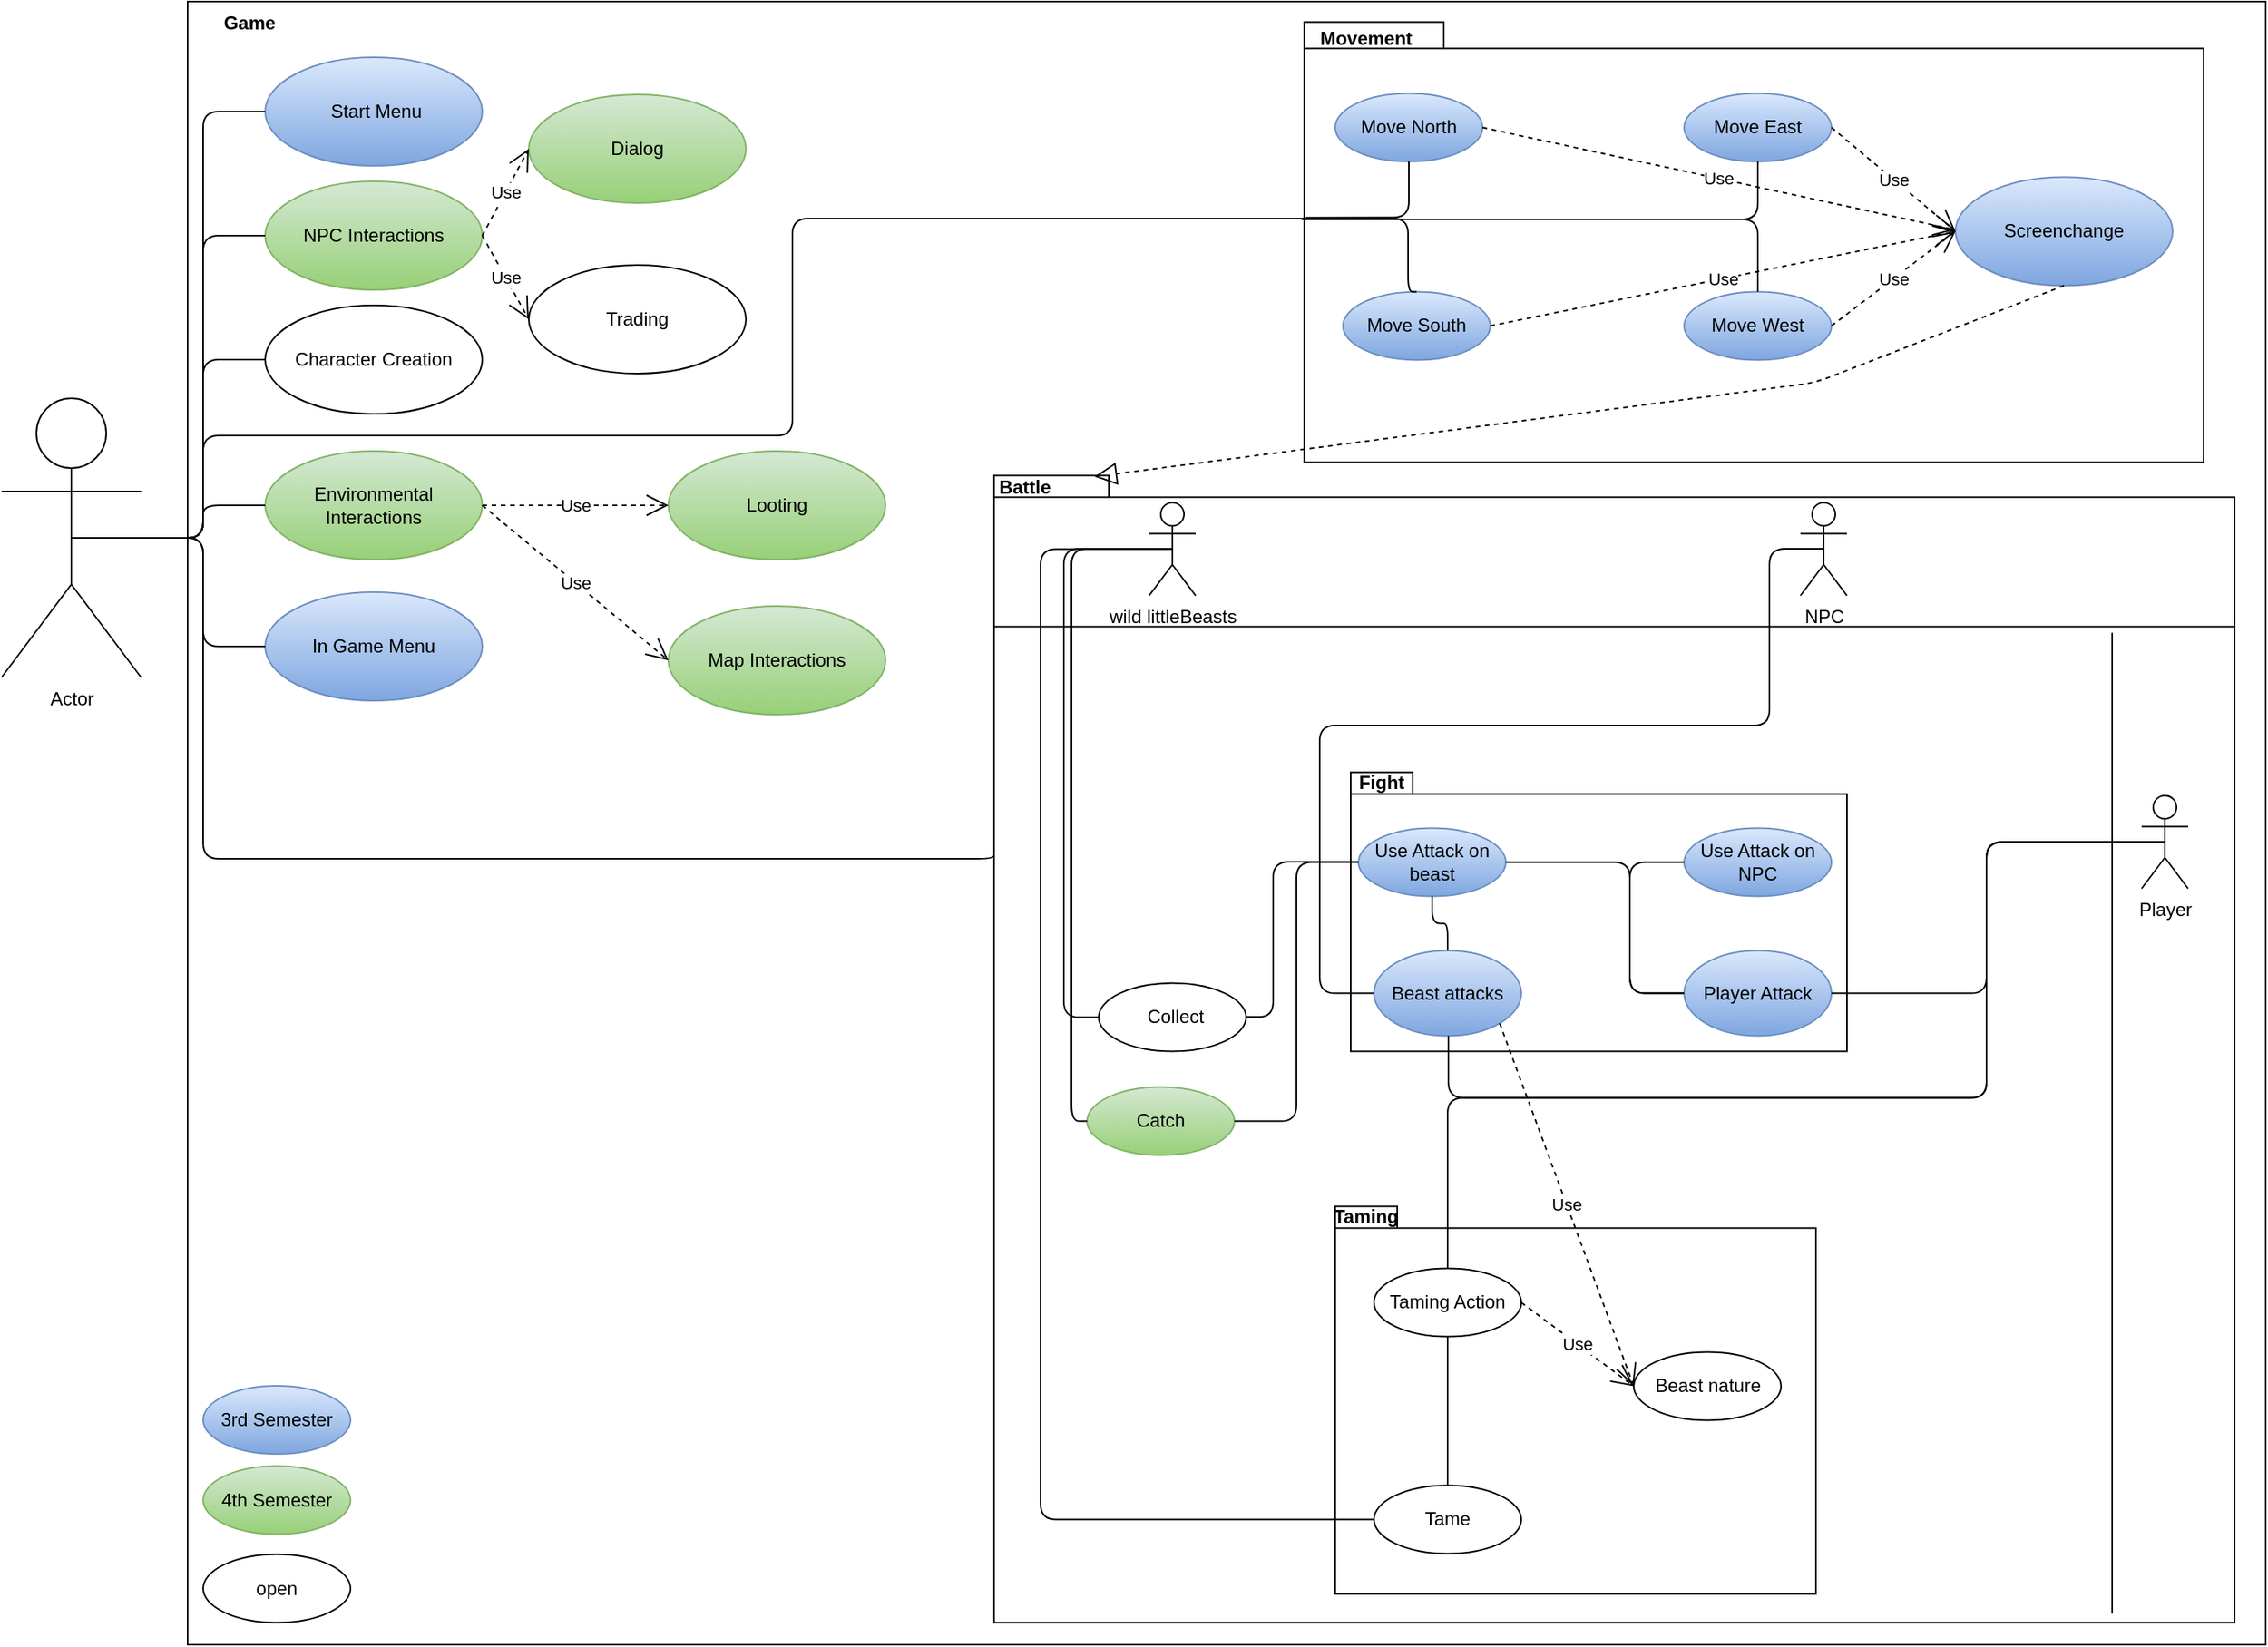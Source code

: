 <mxfile version="14.7.7" type="device"><diagram name="Page-1" id="e7e014a7-5840-1c2e-5031-d8a46d1fe8dd"><mxGraphModel dx="1422" dy="762" grid="1" gridSize="10" guides="1" tooltips="1" connect="1" arrows="1" fold="1" page="1" pageScale="1" pageWidth="1169" pageHeight="826" background="#ffffff" math="0" shadow="0"><root><mxCell id="0"/><mxCell id="1" parent="0"/><mxCell id="sRtUOLRBgrClI-MuPztA-41" value="Actor" style="shape=umlActor;verticalLabelPosition=bottom;verticalAlign=top;html=1;outlineConnect=0;" parent="1" vertex="1"><mxGeometry x="10" y="266" width="90" height="180" as="geometry"/></mxCell><mxCell id="sRtUOLRBgrClI-MuPztA-45" value="" style="html=1;" parent="1" vertex="1"><mxGeometry x="130" y="10" width="1340" height="1060" as="geometry"/></mxCell><mxCell id="sRtUOLRBgrClI-MuPztA-47" value="Game" style="text;align=center;fontStyle=1;verticalAlign=middle;spacingLeft=3;spacingRight=3;strokeColor=none;rotatable=0;points=[[0,0.5],[1,0.5]];portConstraint=eastwest;" parent="1" vertex="1"><mxGeometry x="130" y="10" width="80" height="26" as="geometry"/></mxCell><mxCell id="sRtUOLRBgrClI-MuPztA-51" value="&lt;div&gt;&amp;nbsp;Start Menu&lt;/div&gt;" style="ellipse;whiteSpace=wrap;html=1;fillColor=#dae8fc;strokeColor=#6c8ebf;gradientColor=#7ea6e0;" parent="1" vertex="1"><mxGeometry x="180" y="46" width="140" height="70" as="geometry"/></mxCell><mxCell id="sRtUOLRBgrClI-MuPztA-56" value="" style="endArrow=none;html=1;edgeStyle=orthogonalEdgeStyle;entryX=0;entryY=0.5;entryDx=0;entryDy=0;" parent="1" source="sRtUOLRBgrClI-MuPztA-41" target="sRtUOLRBgrClI-MuPztA-51" edge="1"><mxGeometry relative="1" as="geometry"><mxPoint x="-70" y="556" as="sourcePoint"/><mxPoint x="90" y="556" as="targetPoint"/></mxGeometry></mxCell><mxCell id="sRtUOLRBgrClI-MuPztA-64" value="NPC Interactions" style="ellipse;whiteSpace=wrap;html=1;fillColor=#d5e8d4;strokeColor=#82b366;gradientColor=#97d077;" parent="1" vertex="1"><mxGeometry x="180" y="126" width="140" height="70" as="geometry"/></mxCell><mxCell id="sRtUOLRBgrClI-MuPztA-65" value="" style="endArrow=none;html=1;edgeStyle=orthogonalEdgeStyle;exitX=0.5;exitY=0.5;exitDx=0;exitDy=0;exitPerimeter=0;entryX=0;entryY=0.5;entryDx=0;entryDy=0;" parent="1" source="sRtUOLRBgrClI-MuPztA-41" target="sRtUOLRBgrClI-MuPztA-64" edge="1"><mxGeometry relative="1" as="geometry"><mxPoint x="320" y="346" as="sourcePoint"/><mxPoint x="480" y="346" as="targetPoint"/><Array as="points"><mxPoint x="140" y="356"/><mxPoint x="140" y="161"/></Array></mxGeometry></mxCell><mxCell id="sRtUOLRBgrClI-MuPztA-69" value="Dialog" style="ellipse;whiteSpace=wrap;html=1;fillColor=#d5e8d4;strokeColor=#82b366;gradientColor=#97D077;" parent="1" vertex="1"><mxGeometry x="350" y="70" width="140" height="70" as="geometry"/></mxCell><mxCell id="sRtUOLRBgrClI-MuPztA-70" value="Trading" style="ellipse;whiteSpace=wrap;html=1;" parent="1" vertex="1"><mxGeometry x="350" y="180" width="140" height="70" as="geometry"/></mxCell><mxCell id="sRtUOLRBgrClI-MuPztA-71" value="Use" style="endArrow=open;endSize=12;dashed=1;html=1;exitX=1;exitY=0.5;exitDx=0;exitDy=0;entryX=0;entryY=0.5;entryDx=0;entryDy=0;" parent="1" source="sRtUOLRBgrClI-MuPztA-64" target="sRtUOLRBgrClI-MuPztA-69" edge="1"><mxGeometry width="160" relative="1" as="geometry"><mxPoint x="320" y="346" as="sourcePoint"/><mxPoint x="480" y="346" as="targetPoint"/></mxGeometry></mxCell><mxCell id="sRtUOLRBgrClI-MuPztA-72" value="Use" style="endArrow=open;endSize=12;dashed=1;html=1;exitX=1;exitY=0.5;exitDx=0;exitDy=0;entryX=0;entryY=0.5;entryDx=0;entryDy=0;" parent="1" source="sRtUOLRBgrClI-MuPztA-64" target="sRtUOLRBgrClI-MuPztA-70" edge="1"><mxGeometry width="160" relative="1" as="geometry"><mxPoint x="450" y="376" as="sourcePoint"/><mxPoint x="610" y="376" as="targetPoint"/></mxGeometry></mxCell><mxCell id="oWxDJWbDWD7QERlQmMKp-1" value="Character Creation" style="ellipse;whiteSpace=wrap;html=1;strokeColor=#000000;" parent="1" vertex="1"><mxGeometry x="180" y="206" width="140" height="70" as="geometry"/></mxCell><mxCell id="oWxDJWbDWD7QERlQmMKp-2" value="" style="endArrow=none;html=1;edgeStyle=orthogonalEdgeStyle;exitX=0.5;exitY=0.5;exitDx=0;exitDy=0;exitPerimeter=0;entryX=0;entryY=0.5;entryDx=0;entryDy=0;" parent="1" source="sRtUOLRBgrClI-MuPztA-41" target="oWxDJWbDWD7QERlQmMKp-1" edge="1"><mxGeometry relative="1" as="geometry"><mxPoint x="270" y="376" as="sourcePoint"/><mxPoint x="430" y="376" as="targetPoint"/></mxGeometry></mxCell><mxCell id="oWxDJWbDWD7QERlQmMKp-5" value="Environmental Interactions" style="ellipse;whiteSpace=wrap;html=1;strokeColor=#82b366;fillColor=#d5e8d4;gradientColor=#97D077;" parent="1" vertex="1"><mxGeometry x="180" y="300" width="140" height="70" as="geometry"/></mxCell><mxCell id="oWxDJWbDWD7QERlQmMKp-6" value="" style="endArrow=none;html=1;edgeStyle=orthogonalEdgeStyle;exitX=0.5;exitY=0.5;exitDx=0;exitDy=0;exitPerimeter=0;entryX=0;entryY=0.5;entryDx=0;entryDy=0;" parent="1" source="sRtUOLRBgrClI-MuPztA-41" target="oWxDJWbDWD7QERlQmMKp-5" edge="1"><mxGeometry relative="1" as="geometry"><mxPoint x="270" y="376" as="sourcePoint"/><mxPoint x="430" y="376" as="targetPoint"/><Array as="points"><mxPoint x="140" y="356"/><mxPoint x="140" y="335"/></Array></mxGeometry></mxCell><mxCell id="PRcwsvbXWFzfLVm4nMtb-1" value="" style="shape=folder;fontStyle=1;spacingTop=10;tabWidth=40;tabHeight=14;tabPosition=left;html=1;" parent="1" vertex="1"><mxGeometry x="650" y="315.75" width="800" height="740" as="geometry"/></mxCell><mxCell id="PRcwsvbXWFzfLVm4nMtb-2" value="Battle" style="text;align=center;fontStyle=1;verticalAlign=middle;spacingLeft=3;spacingRight=3;strokeColor=none;rotatable=0;points=[[0,0.5],[1,0.5]];portConstraint=eastwest;" parent="1" vertex="1"><mxGeometry x="630" y="309.25" width="80" height="26" as="geometry"/></mxCell><mxCell id="PRcwsvbXWFzfLVm4nMtb-3" value="" style="line;strokeWidth=1;fillColor=none;align=left;verticalAlign=middle;spacingTop=-1;spacingLeft=3;spacingRight=3;rotatable=0;labelPosition=right;points=[];portConstraint=eastwest;" parent="1" vertex="1"><mxGeometry x="650" y="409.25" width="800" height="8" as="geometry"/></mxCell><mxCell id="PRcwsvbXWFzfLVm4nMtb-4" value="" style="line;strokeWidth=1;fillColor=none;align=left;verticalAlign=middle;spacingTop=-1;spacingLeft=3;spacingRight=3;rotatable=0;labelPosition=right;points=[];portConstraint=eastwest;direction=south;" parent="1" vertex="1"><mxGeometry x="1370" y="417.25" width="2" height="632.75" as="geometry"/></mxCell><mxCell id="PRcwsvbXWFzfLVm4nMtb-6" value="Player" style="shape=umlActor;verticalLabelPosition=bottom;verticalAlign=top;html=1;" parent="1" vertex="1"><mxGeometry x="1390" y="522.25" width="30" height="60" as="geometry"/></mxCell><mxCell id="PRcwsvbXWFzfLVm4nMtb-12" value="&lt;div&gt;NPC&lt;/div&gt;" style="shape=umlActor;verticalLabelPosition=bottom;verticalAlign=top;html=1;" parent="1" vertex="1"><mxGeometry x="1170" y="333.25" width="30" height="60" as="geometry"/></mxCell><mxCell id="PRcwsvbXWFzfLVm4nMtb-13" value="wild littleBeasts" style="shape=umlActor;verticalLabelPosition=bottom;verticalAlign=top;html=1;" parent="1" vertex="1"><mxGeometry x="750" y="333.25" width="30" height="60" as="geometry"/></mxCell><mxCell id="PRcwsvbXWFzfLVm4nMtb-19" value="" style="shape=folder;fontStyle=1;spacingTop=10;tabWidth=40;tabHeight=14;tabPosition=left;html=1;" parent="1" vertex="1"><mxGeometry x="880" y="507.25" width="320" height="180" as="geometry"/></mxCell><mxCell id="PRcwsvbXWFzfLVm4nMtb-20" value="Fight" style="text;align=center;fontStyle=1;verticalAlign=middle;spacingLeft=3;spacingRight=3;strokeColor=none;rotatable=0;points=[[0,0.5],[1,0.5]];portConstraint=eastwest;" parent="1" vertex="1"><mxGeometry x="860" y="500" width="80" height="26" as="geometry"/></mxCell><mxCell id="PRcwsvbXWFzfLVm4nMtb-21" value="Use Attack on beast" style="ellipse;whiteSpace=wrap;html=1;fillColor=#dae8fc;strokeColor=#6c8ebf;gradientColor=#7ea6e0;" parent="1" vertex="1"><mxGeometry x="885" y="543.25" width="95" height="44" as="geometry"/></mxCell><mxCell id="PRcwsvbXWFzfLVm4nMtb-22" value="Use Attack on NPC" style="ellipse;whiteSpace=wrap;html=1;fillColor=#dae8fc;strokeColor=#6c8ebf;gradientColor=#7ea6e0;" parent="1" vertex="1"><mxGeometry x="1095" y="543.25" width="95" height="44" as="geometry"/></mxCell><mxCell id="PRcwsvbXWFzfLVm4nMtb-23" value="Beast attacks" style="ellipse;whiteSpace=wrap;html=1;fillColor=#dae8fc;strokeColor=#6c8ebf;gradientColor=#7ea6e0;" parent="1" vertex="1"><mxGeometry x="895" y="622.25" width="95" height="55" as="geometry"/></mxCell><mxCell id="PRcwsvbXWFzfLVm4nMtb-24" value="Player Attack" style="ellipse;whiteSpace=wrap;html=1;fillColor=#dae8fc;strokeColor=#6c8ebf;gradientColor=#7ea6e0;" parent="1" vertex="1"><mxGeometry x="1095" y="622.25" width="95" height="55" as="geometry"/></mxCell><mxCell id="PRcwsvbXWFzfLVm4nMtb-28" value="Catch" style="ellipse;whiteSpace=wrap;html=1;fillColor=#d5e8d4;strokeColor=#82b366;gradientColor=#97d077;" parent="1" vertex="1"><mxGeometry x="710" y="710.25" width="95" height="44" as="geometry"/></mxCell><mxCell id="PRcwsvbXWFzfLVm4nMtb-29" value="" style="endArrow=none;html=1;edgeStyle=orthogonalEdgeStyle;entryX=1;entryY=0.5;entryDx=0;entryDy=0;exitX=0.5;exitY=0.5;exitDx=0;exitDy=0;exitPerimeter=0;" parent="1" source="PRcwsvbXWFzfLVm4nMtb-6" target="PRcwsvbXWFzfLVm4nMtb-24" edge="1"><mxGeometry relative="1" as="geometry"><mxPoint x="1010" y="547.25" as="sourcePoint"/><mxPoint x="1170" y="547.25" as="targetPoint"/></mxGeometry></mxCell><mxCell id="PRcwsvbXWFzfLVm4nMtb-32" value="" style="endArrow=none;html=1;edgeStyle=orthogonalEdgeStyle;entryX=0.5;entryY=0.5;entryDx=0;entryDy=0;entryPerimeter=0;" parent="1" target="PRcwsvbXWFzfLVm4nMtb-6" edge="1"><mxGeometry relative="1" as="geometry"><mxPoint x="943" y="677.25" as="sourcePoint"/><mxPoint x="1170" y="547.25" as="targetPoint"/><Array as="points"><mxPoint x="943" y="717.25"/><mxPoint x="1290" y="717.25"/><mxPoint x="1290" y="552.25"/></Array></mxGeometry></mxCell><mxCell id="PRcwsvbXWFzfLVm4nMtb-35" value="" style="endArrow=none;html=1;edgeStyle=orthogonalEdgeStyle;exitX=0.5;exitY=1;exitDx=0;exitDy=0;entryX=0.5;entryY=0;entryDx=0;entryDy=0;" parent="1" source="PRcwsvbXWFzfLVm4nMtb-21" target="PRcwsvbXWFzfLVm4nMtb-23" edge="1"><mxGeometry relative="1" as="geometry"><mxPoint x="1010" y="547.25" as="sourcePoint"/><mxPoint x="1170" y="547.25" as="targetPoint"/></mxGeometry></mxCell><mxCell id="PRcwsvbXWFzfLVm4nMtb-38" value="" style="endArrow=none;html=1;edgeStyle=orthogonalEdgeStyle;exitX=0;exitY=0.5;exitDx=0;exitDy=0;entryX=1;entryY=0.5;entryDx=0;entryDy=0;" parent="1" source="PRcwsvbXWFzfLVm4nMtb-24" target="PRcwsvbXWFzfLVm4nMtb-21" edge="1"><mxGeometry relative="1" as="geometry"><mxPoint x="1010" y="547.25" as="sourcePoint"/><mxPoint x="1170" y="547.25" as="targetPoint"/><Array as="points"><mxPoint x="1060" y="649.25"/><mxPoint x="1060" y="565.25"/></Array></mxGeometry></mxCell><mxCell id="PRcwsvbXWFzfLVm4nMtb-41" value="" style="endArrow=none;html=1;edgeStyle=orthogonalEdgeStyle;exitX=0;exitY=0.5;exitDx=0;exitDy=0;" parent="1" source="PRcwsvbXWFzfLVm4nMtb-23" edge="1"><mxGeometry relative="1" as="geometry"><mxPoint x="1010" y="547.25" as="sourcePoint"/><mxPoint x="1185" y="363" as="targetPoint"/><Array as="points"><mxPoint x="860" y="650"/><mxPoint x="860" y="477"/><mxPoint x="1150" y="477"/><mxPoint x="1150" y="363"/></Array></mxGeometry></mxCell><mxCell id="PRcwsvbXWFzfLVm4nMtb-47" value="" style="endArrow=none;html=1;edgeStyle=orthogonalEdgeStyle;exitX=0;exitY=0.5;exitDx=0;exitDy=0;entryX=0.5;entryY=0.5;entryDx=0;entryDy=0;entryPerimeter=0;" parent="1" source="PRcwsvbXWFzfLVm4nMtb-28" target="PRcwsvbXWFzfLVm4nMtb-13" edge="1"><mxGeometry relative="1" as="geometry"><mxPoint x="747.5" y="695.25" as="sourcePoint"/><mxPoint x="1170" y="547.25" as="targetPoint"/><Array as="points"><mxPoint x="700" y="732"/><mxPoint x="700" y="363"/><mxPoint x="765" y="363"/></Array></mxGeometry></mxCell><mxCell id="PRcwsvbXWFzfLVm4nMtb-50" value="" style="endArrow=none;html=1;edgeStyle=orthogonalEdgeStyle;exitX=0;exitY=0.5;exitDx=0;exitDy=0;entryX=1;entryY=0.5;entryDx=0;entryDy=0;" parent="1" source="PRcwsvbXWFzfLVm4nMtb-21" target="PRcwsvbXWFzfLVm4nMtb-28" edge="1"><mxGeometry relative="1" as="geometry"><mxPoint x="900" y="647.25" as="sourcePoint"/><mxPoint x="795" y="717.25" as="targetPoint"/></mxGeometry></mxCell><mxCell id="PRcwsvbXWFzfLVm4nMtb-57" value="" style="shape=folder;fontStyle=1;spacingTop=10;tabWidth=40;tabHeight=14;tabPosition=left;html=1;" parent="1" vertex="1"><mxGeometry x="870" y="787.25" width="310" height="250" as="geometry"/></mxCell><mxCell id="PRcwsvbXWFzfLVm4nMtb-58" value="Taming" style="text;align=center;fontStyle=1;verticalAlign=middle;spacingLeft=3;spacingRight=3;strokeColor=none;rotatable=0;points=[[0,0.5],[1,0.5]];portConstraint=eastwest;" parent="1" vertex="1"><mxGeometry x="850" y="780" width="80" height="26" as="geometry"/></mxCell><mxCell id="PRcwsvbXWFzfLVm4nMtb-59" value="Taming Action" style="ellipse;whiteSpace=wrap;html=1;" parent="1" vertex="1"><mxGeometry x="895" y="827.25" width="95" height="44" as="geometry"/></mxCell><mxCell id="PRcwsvbXWFzfLVm4nMtb-60" value="Tame" style="ellipse;whiteSpace=wrap;html=1;" parent="1" vertex="1"><mxGeometry x="895" y="967.25" width="95" height="44" as="geometry"/></mxCell><mxCell id="PRcwsvbXWFzfLVm4nMtb-63" value="Beast nature" style="ellipse;whiteSpace=wrap;html=1;" parent="1" vertex="1"><mxGeometry x="1062.5" y="881.25" width="95" height="44" as="geometry"/></mxCell><mxCell id="PRcwsvbXWFzfLVm4nMtb-64" value="" style="endArrow=none;html=1;edgeStyle=orthogonalEdgeStyle;exitX=0.5;exitY=1;exitDx=0;exitDy=0;entryX=0.5;entryY=0;entryDx=0;entryDy=0;" parent="1" source="PRcwsvbXWFzfLVm4nMtb-59" target="PRcwsvbXWFzfLVm4nMtb-60" edge="1"><mxGeometry relative="1" as="geometry"><mxPoint x="1010" y="587.25" as="sourcePoint"/><mxPoint x="1170" y="587.25" as="targetPoint"/></mxGeometry></mxCell><mxCell id="PRcwsvbXWFzfLVm4nMtb-67" value="" style="endArrow=none;html=1;edgeStyle=orthogonalEdgeStyle;entryX=0;entryY=0.5;entryDx=0;entryDy=0;exitX=0.5;exitY=0.5;exitDx=0;exitDy=0;exitPerimeter=0;" parent="1" source="PRcwsvbXWFzfLVm4nMtb-13" target="PRcwsvbXWFzfLVm4nMtb-60" edge="1"><mxGeometry relative="1" as="geometry"><mxPoint x="750" y="347.25" as="sourcePoint"/><mxPoint x="1170" y="707.25" as="targetPoint"/><Array as="points"><mxPoint x="680" y="363"/><mxPoint x="680" y="989"/></Array></mxGeometry></mxCell><mxCell id="PRcwsvbXWFzfLVm4nMtb-70" value="Use" style="endArrow=open;endSize=12;dashed=1;html=1;exitX=1;exitY=0.5;exitDx=0;exitDy=0;entryX=0;entryY=0.5;entryDx=0;entryDy=0;" parent="1" source="PRcwsvbXWFzfLVm4nMtb-59" target="PRcwsvbXWFzfLVm4nMtb-63" edge="1"><mxGeometry width="160" relative="1" as="geometry"><mxPoint x="1010" y="837.25" as="sourcePoint"/><mxPoint x="1170" y="837.25" as="targetPoint"/></mxGeometry></mxCell><mxCell id="PRcwsvbXWFzfLVm4nMtb-71" value="" style="endArrow=none;html=1;edgeStyle=orthogonalEdgeStyle;exitX=0.5;exitY=0;exitDx=0;exitDy=0;entryX=0.5;entryY=0.5;entryDx=0;entryDy=0;entryPerimeter=0;" parent="1" source="PRcwsvbXWFzfLVm4nMtb-59" target="PRcwsvbXWFzfLVm4nMtb-6" edge="1"><mxGeometry relative="1" as="geometry"><mxPoint x="1010" y="817.25" as="sourcePoint"/><mxPoint x="1170" y="817.25" as="targetPoint"/><Array as="points"><mxPoint x="943" y="717.25"/><mxPoint x="1290" y="717.25"/><mxPoint x="1290" y="552.25"/></Array></mxGeometry></mxCell><mxCell id="PRcwsvbXWFzfLVm4nMtb-74" value="" style="endArrow=none;html=1;edgeStyle=orthogonalEdgeStyle;exitX=0.5;exitY=0.5;exitDx=0;exitDy=0;exitPerimeter=0;entryX=0;entryY=0;entryDx=0;entryDy=243;entryPerimeter=0;" parent="1" source="sRtUOLRBgrClI-MuPztA-41" target="PRcwsvbXWFzfLVm4nMtb-1" edge="1"><mxGeometry relative="1" as="geometry"><mxPoint x="400" y="410" as="sourcePoint"/><mxPoint x="560" y="410" as="targetPoint"/><Array as="points"><mxPoint x="140" y="356"/><mxPoint x="140" y="563"/></Array></mxGeometry></mxCell><mxCell id="PRcwsvbXWFzfLVm4nMtb-77" value="" style="shape=folder;fontStyle=1;spacingTop=10;tabWidth=90;tabHeight=17;tabPosition=left;html=1;" parent="1" vertex="1"><mxGeometry x="850" y="23.25" width="580" height="284" as="geometry"/></mxCell><mxCell id="PRcwsvbXWFzfLVm4nMtb-78" value="Move North" style="ellipse;whiteSpace=wrap;html=1;fillColor=#dae8fc;strokeColor=#6c8ebf;gradientColor=#7ea6e0;" parent="1" vertex="1"><mxGeometry x="870" y="69.25" width="95" height="44" as="geometry"/></mxCell><mxCell id="PRcwsvbXWFzfLVm4nMtb-79" value="Move South" style="ellipse;whiteSpace=wrap;html=1;fillColor=#dae8fc;strokeColor=#6c8ebf;gradientColor=#7ea6e0;" parent="1" vertex="1"><mxGeometry x="875" y="197.25" width="95" height="44" as="geometry"/></mxCell><mxCell id="PRcwsvbXWFzfLVm4nMtb-80" value="Move East" style="ellipse;whiteSpace=wrap;html=1;fillColor=#dae8fc;strokeColor=#6c8ebf;gradientColor=#7ea6e0;" parent="1" vertex="1"><mxGeometry x="1095" y="69.25" width="95" height="44" as="geometry"/></mxCell><mxCell id="PRcwsvbXWFzfLVm4nMtb-81" value="Move West" style="ellipse;whiteSpace=wrap;html=1;fillColor=#dae8fc;strokeColor=#6c8ebf;gradientColor=#7ea6e0;" parent="1" vertex="1"><mxGeometry x="1095" y="197.25" width="95" height="44" as="geometry"/></mxCell><mxCell id="PRcwsvbXWFzfLVm4nMtb-82" value="Screenchange" style="ellipse;whiteSpace=wrap;html=1;fillColor=#dae8fc;strokeColor=#6c8ebf;gradientColor=#7ea6e0;" parent="1" vertex="1"><mxGeometry x="1270" y="123.25" width="140" height="70" as="geometry"/></mxCell><mxCell id="PRcwsvbXWFzfLVm4nMtb-83" value="Movement" style="text;align=center;fontStyle=1;verticalAlign=middle;spacingLeft=3;spacingRight=3;strokeColor=none;rotatable=0;points=[[0,0.5],[1,0.5]];portConstraint=eastwest;" parent="1" vertex="1"><mxGeometry x="850" y="20" width="80" height="26" as="geometry"/></mxCell><mxCell id="PRcwsvbXWFzfLVm4nMtb-84" value="" style="endArrow=none;html=1;edgeStyle=orthogonalEdgeStyle;exitX=0.5;exitY=0.5;exitDx=0;exitDy=0;exitPerimeter=0;" parent="1" source="sRtUOLRBgrClI-MuPztA-41" edge="1"><mxGeometry relative="1" as="geometry"><mxPoint x="10" y="195.77" as="sourcePoint"/><mxPoint x="850" y="150" as="targetPoint"/><Array as="points"><mxPoint x="140" y="356"/><mxPoint x="140" y="290"/><mxPoint x="520" y="290"/><mxPoint x="520" y="150"/></Array></mxGeometry></mxCell><mxCell id="PRcwsvbXWFzfLVm4nMtb-87" value="" style="endArrow=none;html=1;edgeStyle=orthogonalEdgeStyle;exitX=0.5;exitY=1;exitDx=0;exitDy=0;entryX=0.002;entryY=0.444;entryDx=0;entryDy=0;entryPerimeter=0;" parent="1" source="PRcwsvbXWFzfLVm4nMtb-78" target="PRcwsvbXWFzfLVm4nMtb-77" edge="1"><mxGeometry relative="1" as="geometry"><mxPoint x="690" y="327.25" as="sourcePoint"/><mxPoint x="850" y="327.25" as="targetPoint"/><Array as="points"><mxPoint x="917" y="149.25"/></Array></mxGeometry></mxCell><mxCell id="PRcwsvbXWFzfLVm4nMtb-90" value="" style="endArrow=none;html=1;edgeStyle=orthogonalEdgeStyle;exitX=0.5;exitY=0;exitDx=0;exitDy=0;entryX=-0.002;entryY=0.446;entryDx=0;entryDy=0;entryPerimeter=0;" parent="1" source="PRcwsvbXWFzfLVm4nMtb-79" target="PRcwsvbXWFzfLVm4nMtb-77" edge="1"><mxGeometry relative="1" as="geometry"><mxPoint x="917.5" y="113.25" as="sourcePoint"/><mxPoint x="851.16" y="149.346" as="targetPoint"/><Array as="points"><mxPoint x="917" y="197.25"/><mxPoint x="917" y="150.25"/></Array></mxGeometry></mxCell><mxCell id="PRcwsvbXWFzfLVm4nMtb-91" value="" style="endArrow=none;html=1;edgeStyle=orthogonalEdgeStyle;exitX=0.5;exitY=0;exitDx=0;exitDy=0;entryX=-0.002;entryY=0.448;entryDx=0;entryDy=0;entryPerimeter=0;" parent="1" source="PRcwsvbXWFzfLVm4nMtb-81" target="PRcwsvbXWFzfLVm4nMtb-77" edge="1"><mxGeometry relative="1" as="geometry"><mxPoint x="927.5" y="123.25" as="sourcePoint"/><mxPoint x="861.16" y="159.346" as="targetPoint"/><Array as="points"><mxPoint x="1143" y="150.25"/></Array></mxGeometry></mxCell><mxCell id="PRcwsvbXWFzfLVm4nMtb-92" value="" style="endArrow=none;html=1;edgeStyle=orthogonalEdgeStyle;exitX=0.5;exitY=1;exitDx=0;exitDy=0;entryX=-0.003;entryY=0.448;entryDx=0;entryDy=0;entryPerimeter=0;" parent="1" source="PRcwsvbXWFzfLVm4nMtb-80" target="PRcwsvbXWFzfLVm4nMtb-77" edge="1"><mxGeometry relative="1" as="geometry"><mxPoint x="937.5" y="133.25" as="sourcePoint"/><mxPoint x="850" y="147.25" as="targetPoint"/><Array as="points"><mxPoint x="1143" y="150.25"/></Array></mxGeometry></mxCell><mxCell id="PRcwsvbXWFzfLVm4nMtb-93" value="Use" style="endArrow=open;endSize=12;dashed=1;html=1;exitX=1;exitY=0.5;exitDx=0;exitDy=0;entryX=0;entryY=0.5;entryDx=0;entryDy=0;" parent="1" source="PRcwsvbXWFzfLVm4nMtb-79" target="PRcwsvbXWFzfLVm4nMtb-82" edge="1"><mxGeometry width="160" relative="1" as="geometry"><mxPoint x="830" y="187.25" as="sourcePoint"/><mxPoint x="990" y="187.25" as="targetPoint"/></mxGeometry></mxCell><mxCell id="PRcwsvbXWFzfLVm4nMtb-94" value="Use" style="endArrow=open;endSize=12;dashed=1;html=1;exitX=1;exitY=0.5;exitDx=0;exitDy=0;" parent="1" source="PRcwsvbXWFzfLVm4nMtb-78" edge="1"><mxGeometry width="160" relative="1" as="geometry"><mxPoint x="830" y="187.25" as="sourcePoint"/><mxPoint x="1270" y="157.25" as="targetPoint"/></mxGeometry></mxCell><mxCell id="PRcwsvbXWFzfLVm4nMtb-95" value="Use" style="endArrow=open;endSize=12;dashed=1;html=1;exitX=1;exitY=0.5;exitDx=0;exitDy=0;entryX=0;entryY=0.5;entryDx=0;entryDy=0;" parent="1" source="PRcwsvbXWFzfLVm4nMtb-80" target="PRcwsvbXWFzfLVm4nMtb-82" edge="1"><mxGeometry width="160" relative="1" as="geometry"><mxPoint x="830" y="187.25" as="sourcePoint"/><mxPoint x="990" y="187.25" as="targetPoint"/></mxGeometry></mxCell><mxCell id="PRcwsvbXWFzfLVm4nMtb-96" value="Use" style="endArrow=open;endSize=12;dashed=1;html=1;exitX=1;exitY=0.5;exitDx=0;exitDy=0;entryX=0;entryY=0.5;entryDx=0;entryDy=0;" parent="1" source="PRcwsvbXWFzfLVm4nMtb-81" target="PRcwsvbXWFzfLVm4nMtb-82" edge="1"><mxGeometry width="160" relative="1" as="geometry"><mxPoint x="830" y="187.25" as="sourcePoint"/><mxPoint x="990" y="187.25" as="targetPoint"/></mxGeometry></mxCell><mxCell id="PRcwsvbXWFzfLVm4nMtb-97" value="Use" style="endArrow=open;endSize=12;dashed=1;html=1;exitX=1;exitY=1;exitDx=0;exitDy=0;entryX=0;entryY=0.5;entryDx=0;entryDy=0;" parent="1" source="PRcwsvbXWFzfLVm4nMtb-23" target="PRcwsvbXWFzfLVm4nMtb-63" edge="1"><mxGeometry width="160" relative="1" as="geometry"><mxPoint x="830" y="667.25" as="sourcePoint"/><mxPoint x="1060" y="907.25" as="targetPoint"/></mxGeometry></mxCell><mxCell id="PRcwsvbXWFzfLVm4nMtb-98" style="edgeStyle=orthogonalEdgeStyle;rounded=0;orthogonalLoop=1;jettySize=auto;html=1;exitX=0.5;exitY=1;exitDx=0;exitDy=0;exitPerimeter=0;" parent="1" source="PRcwsvbXWFzfLVm4nMtb-1" target="PRcwsvbXWFzfLVm4nMtb-1" edge="1"><mxGeometry relative="1" as="geometry"/></mxCell><mxCell id="Xd5s8YkjNAPzE_KyDQ_2-1" value="" style="endArrow=block;dashed=1;endFill=0;endSize=12;html=1;exitX=0.5;exitY=1;exitDx=0;exitDy=0;entryX=0.081;entryY=0.001;entryDx=0;entryDy=0;entryPerimeter=0;" parent="1" source="PRcwsvbXWFzfLVm4nMtb-82" target="PRcwsvbXWFzfLVm4nMtb-1" edge="1"><mxGeometry width="160" relative="1" as="geometry"><mxPoint x="60" y="385.75" as="sourcePoint"/><mxPoint x="220" y="385.75" as="targetPoint"/><Array as="points"><mxPoint x="1180" y="255.75"/></Array></mxGeometry></mxCell><mxCell id="Xd5s8YkjNAPzE_KyDQ_2-2" value="In Game Menu" style="ellipse;whiteSpace=wrap;html=1;strokeColor=#6c8ebf;fillColor=#dae8fc;gradientColor=#7ea6e0;" parent="1" vertex="1"><mxGeometry x="180" y="391" width="140" height="70" as="geometry"/></mxCell><mxCell id="Xd5s8YkjNAPzE_KyDQ_2-3" value="" style="endArrow=none;html=1;edgeStyle=orthogonalEdgeStyle;exitX=0.5;exitY=0.5;exitDx=0;exitDy=0;exitPerimeter=0;entryX=0;entryY=0.5;entryDx=0;entryDy=0;" parent="1" source="sRtUOLRBgrClI-MuPztA-41" target="Xd5s8YkjNAPzE_KyDQ_2-2" edge="1"><mxGeometry relative="1" as="geometry"><mxPoint x="400" y="340" as="sourcePoint"/><mxPoint x="560" y="340" as="targetPoint"/><Array as="points"><mxPoint x="140" y="356"/><mxPoint x="140" y="426"/></Array></mxGeometry></mxCell><mxCell id="TCfbtO5uu2o0GUsWySJG-1" value="" style="endArrow=none;html=1;edgeStyle=orthogonalEdgeStyle;exitX=0;exitY=0.5;exitDx=0;exitDy=0;entryX=0;entryY=0.5;entryDx=0;entryDy=0;" parent="1" source="PRcwsvbXWFzfLVm4nMtb-24" target="PRcwsvbXWFzfLVm4nMtb-22" edge="1"><mxGeometry relative="1" as="geometry"><mxPoint x="930" y="497.25" as="sourcePoint"/><mxPoint x="1090" y="497.25" as="targetPoint"/><Array as="points"><mxPoint x="1060" y="650.25"/><mxPoint x="1060" y="565.25"/></Array></mxGeometry></mxCell><mxCell id="I4HagsyRFdNld8h9mqJk-1" value="Looting" style="ellipse;whiteSpace=wrap;html=1;fillColor=#d5e8d4;strokeColor=#82b366;gradientColor=#97D077;" parent="1" vertex="1"><mxGeometry x="440" y="300" width="140" height="70" as="geometry"/></mxCell><mxCell id="I4HagsyRFdNld8h9mqJk-2" value="Map Interactions" style="ellipse;whiteSpace=wrap;html=1;fillColor=#d5e8d4;strokeColor=#82b366;gradientColor=#97D077;" parent="1" vertex="1"><mxGeometry x="440" y="400" width="140" height="70" as="geometry"/></mxCell><mxCell id="I4HagsyRFdNld8h9mqJk-3" value="Use" style="endArrow=open;endSize=12;dashed=1;html=1;exitX=1;exitY=0.5;exitDx=0;exitDy=0;entryX=0;entryY=0.5;entryDx=0;entryDy=0;" parent="1" source="oWxDJWbDWD7QERlQmMKp-5" target="I4HagsyRFdNld8h9mqJk-1" edge="1"><mxGeometry width="160" relative="1" as="geometry"><mxPoint x="850" y="550" as="sourcePoint"/><mxPoint x="1010" y="550" as="targetPoint"/></mxGeometry></mxCell><mxCell id="I4HagsyRFdNld8h9mqJk-4" value="Use" style="endArrow=open;endSize=12;dashed=1;html=1;exitX=1;exitY=0.5;exitDx=0;exitDy=0;entryX=0;entryY=0.5;entryDx=0;entryDy=0;" parent="1" source="oWxDJWbDWD7QERlQmMKp-5" target="I4HagsyRFdNld8h9mqJk-2" edge="1"><mxGeometry width="160" relative="1" as="geometry"><mxPoint x="850" y="550" as="sourcePoint"/><mxPoint x="1010" y="550" as="targetPoint"/></mxGeometry></mxCell><mxCell id="w7-Cd9CT1Dsdf8XPqKXY-1" value="&amp;nbsp;Collect" style="ellipse;whiteSpace=wrap;html=1;" parent="1" vertex="1"><mxGeometry x="717.5" y="643.25" width="95" height="44" as="geometry"/></mxCell><mxCell id="w7-Cd9CT1Dsdf8XPqKXY-2" value="" style="endArrow=none;html=1;edgeStyle=orthogonalEdgeStyle;exitX=0;exitY=0.5;exitDx=0;exitDy=0;" parent="1" source="w7-Cd9CT1Dsdf8XPqKXY-1" edge="1"><mxGeometry relative="1" as="geometry"><mxPoint x="717.5" y="643.306" as="sourcePoint"/><mxPoint x="750" y="363" as="targetPoint"/><Array as="points"><mxPoint x="695" y="665"/><mxPoint x="695" y="363"/></Array></mxGeometry></mxCell><mxCell id="w7-Cd9CT1Dsdf8XPqKXY-3" style="edgeStyle=orthogonalEdgeStyle;rounded=0;orthogonalLoop=1;jettySize=auto;html=1;exitX=0.5;exitY=1;exitDx=0;exitDy=0;" parent="1" source="w7-Cd9CT1Dsdf8XPqKXY-1" target="w7-Cd9CT1Dsdf8XPqKXY-1" edge="1"><mxGeometry relative="1" as="geometry"/></mxCell><mxCell id="w7-Cd9CT1Dsdf8XPqKXY-4" value="" style="endArrow=none;html=1;edgeStyle=orthogonalEdgeStyle;exitX=0;exitY=0.5;exitDx=0;exitDy=0;entryX=1;entryY=0.5;entryDx=0;entryDy=0;" parent="1" target="w7-Cd9CT1Dsdf8XPqKXY-1" edge="1"><mxGeometry relative="1" as="geometry"><mxPoint x="885" y="565" as="sourcePoint"/><mxPoint x="812.975" y="654.002" as="targetPoint"/><Array as="points"><mxPoint x="830" y="565"/><mxPoint x="830" y="665"/><mxPoint x="813" y="665"/></Array></mxGeometry></mxCell><mxCell id="CS9uMV-Q6wgML-JLbNG1-1" value="3rd Semester" style="ellipse;whiteSpace=wrap;html=1;fillColor=#dae8fc;strokeColor=#6c8ebf;gradientColor=#7ea6e0;" parent="1" vertex="1"><mxGeometry x="140" y="903" width="95" height="44" as="geometry"/></mxCell><mxCell id="CS9uMV-Q6wgML-JLbNG1-3" value="4th Semester" style="ellipse;whiteSpace=wrap;html=1;fillColor=#d5e8d4;strokeColor=#82b366;gradientColor=#97d077;" parent="1" vertex="1"><mxGeometry x="140" y="954.75" width="95" height="44" as="geometry"/></mxCell><mxCell id="CS9uMV-Q6wgML-JLbNG1-4" value="open" style="ellipse;whiteSpace=wrap;html=1;" parent="1" vertex="1"><mxGeometry x="140" y="1011.75" width="95" height="44" as="geometry"/></mxCell></root></mxGraphModel></diagram></mxfile>